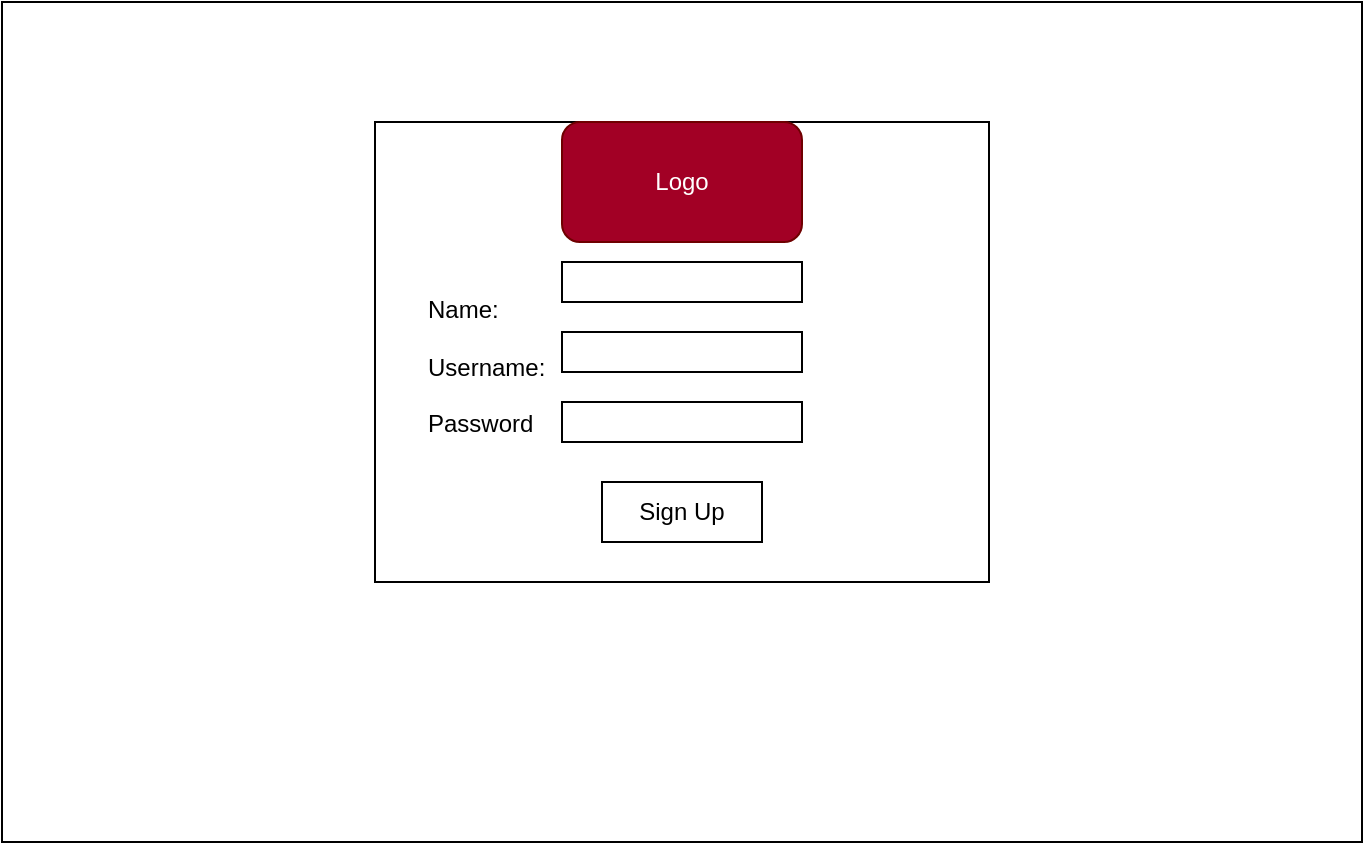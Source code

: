 <mxfile version="20.2.0" type="device"><diagram id="eVpgFvvztSsQvGuuA0GV" name="Page-1"><mxGraphModel dx="868" dy="450" grid="1" gridSize="10" guides="1" tooltips="1" connect="1" arrows="1" fold="1" page="1" pageScale="1" pageWidth="850" pageHeight="1100" math="0" shadow="0"><root><mxCell id="0"/><mxCell id="1" parent="0"/><mxCell id="rjzkCusRscVOpBN1H_c8-1" value="" style="rounded=0;whiteSpace=wrap;html=1;" parent="1" vertex="1"><mxGeometry x="123" y="40" width="680" height="420" as="geometry"/></mxCell><mxCell id="rjzkCusRscVOpBN1H_c8-2" value="&lt;div style=&quot;&quot;&gt;&lt;span style=&quot;background-color: initial;&quot;&gt;&lt;br&gt;&lt;/span&gt;&lt;/div&gt;&lt;div style=&quot;&quot;&gt;&lt;span style=&quot;background-color: initial;&quot;&gt;Name:&lt;/span&gt;&lt;/div&gt;&lt;div style=&quot;&quot;&gt;&lt;span style=&quot;background-color: initial;&quot;&gt;&amp;nbsp;&lt;/span&gt;&lt;/div&gt;&lt;div style=&quot;&quot;&gt;&lt;span style=&quot;background-color: initial;&quot;&gt;Username:&lt;/span&gt;&lt;/div&gt;&lt;div style=&quot;&quot;&gt;&lt;span style=&quot;background-color: initial;&quot;&gt;&lt;br&gt;&lt;/span&gt;&lt;/div&gt;&lt;div style=&quot;&quot;&gt;&lt;span style=&quot;background-color: initial;&quot;&gt;Password&lt;/span&gt;&lt;/div&gt;" style="rounded=0;whiteSpace=wrap;html=1;align=left;spacingLeft=24;" parent="1" vertex="1"><mxGeometry x="309.5" y="100" width="307" height="230" as="geometry"/></mxCell><mxCell id="rjzkCusRscVOpBN1H_c8-3" value="" style="rounded=0;whiteSpace=wrap;html=1;" parent="1" vertex="1"><mxGeometry x="403" y="170" width="120" height="20" as="geometry"/></mxCell><mxCell id="rjzkCusRscVOpBN1H_c8-8" value="" style="rounded=0;whiteSpace=wrap;html=1;" parent="1" vertex="1"><mxGeometry x="403" y="205" width="120" height="20" as="geometry"/></mxCell><mxCell id="rjzkCusRscVOpBN1H_c8-9" value="" style="rounded=0;whiteSpace=wrap;html=1;" parent="1" vertex="1"><mxGeometry x="403" y="240" width="120" height="20" as="geometry"/></mxCell><mxCell id="rjzkCusRscVOpBN1H_c8-13" value="Sign Up" style="rounded=0;whiteSpace=wrap;html=1;" parent="1" vertex="1"><mxGeometry x="423" y="280" width="80" height="30" as="geometry"/></mxCell><mxCell id="rDPQaEWZSqb7Ppdbm2EX-1" value="&lt;font color=&quot;#ffffff&quot;&gt;Logo&lt;/font&gt;" style="rounded=1;whiteSpace=wrap;html=1;fillColor=#a20025;strokeColor=#6F0000;fontColor=#ffffff;" vertex="1" parent="1"><mxGeometry x="403" y="100" width="120" height="60" as="geometry"/></mxCell></root></mxGraphModel></diagram></mxfile>
